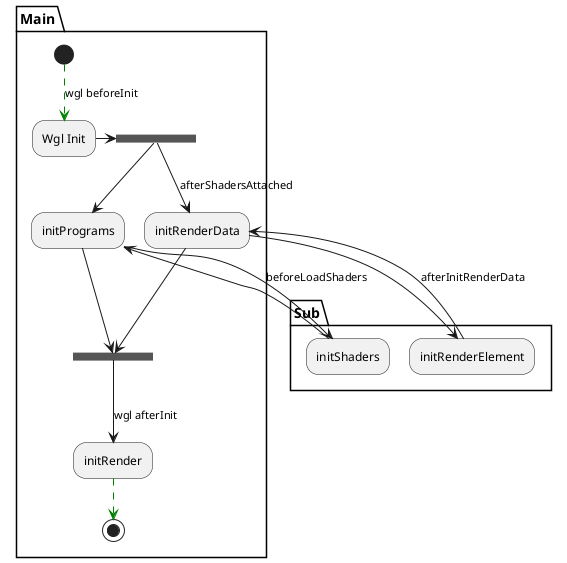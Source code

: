 @startuml
partition Main {
(*) -[#green,dashed]->[wgl beforeInit] Wgl Init
-> == I1 ==
-->initPrograms
--> == I2 ==
== I1 == -->[afterShadersAttached]initRenderData
--> == I2 ==
}

    partition Sub {
    initPrograms -->[beforeLoadShaders] initShaders
    -->initPrograms

    initRenderData --> initRenderElement
    --> [afterInitRenderData] initRenderData
    }

partition Main {
==I2== -->[wgl afterInit] initRender
-[#green,dashed]->(*)
}
@enduml